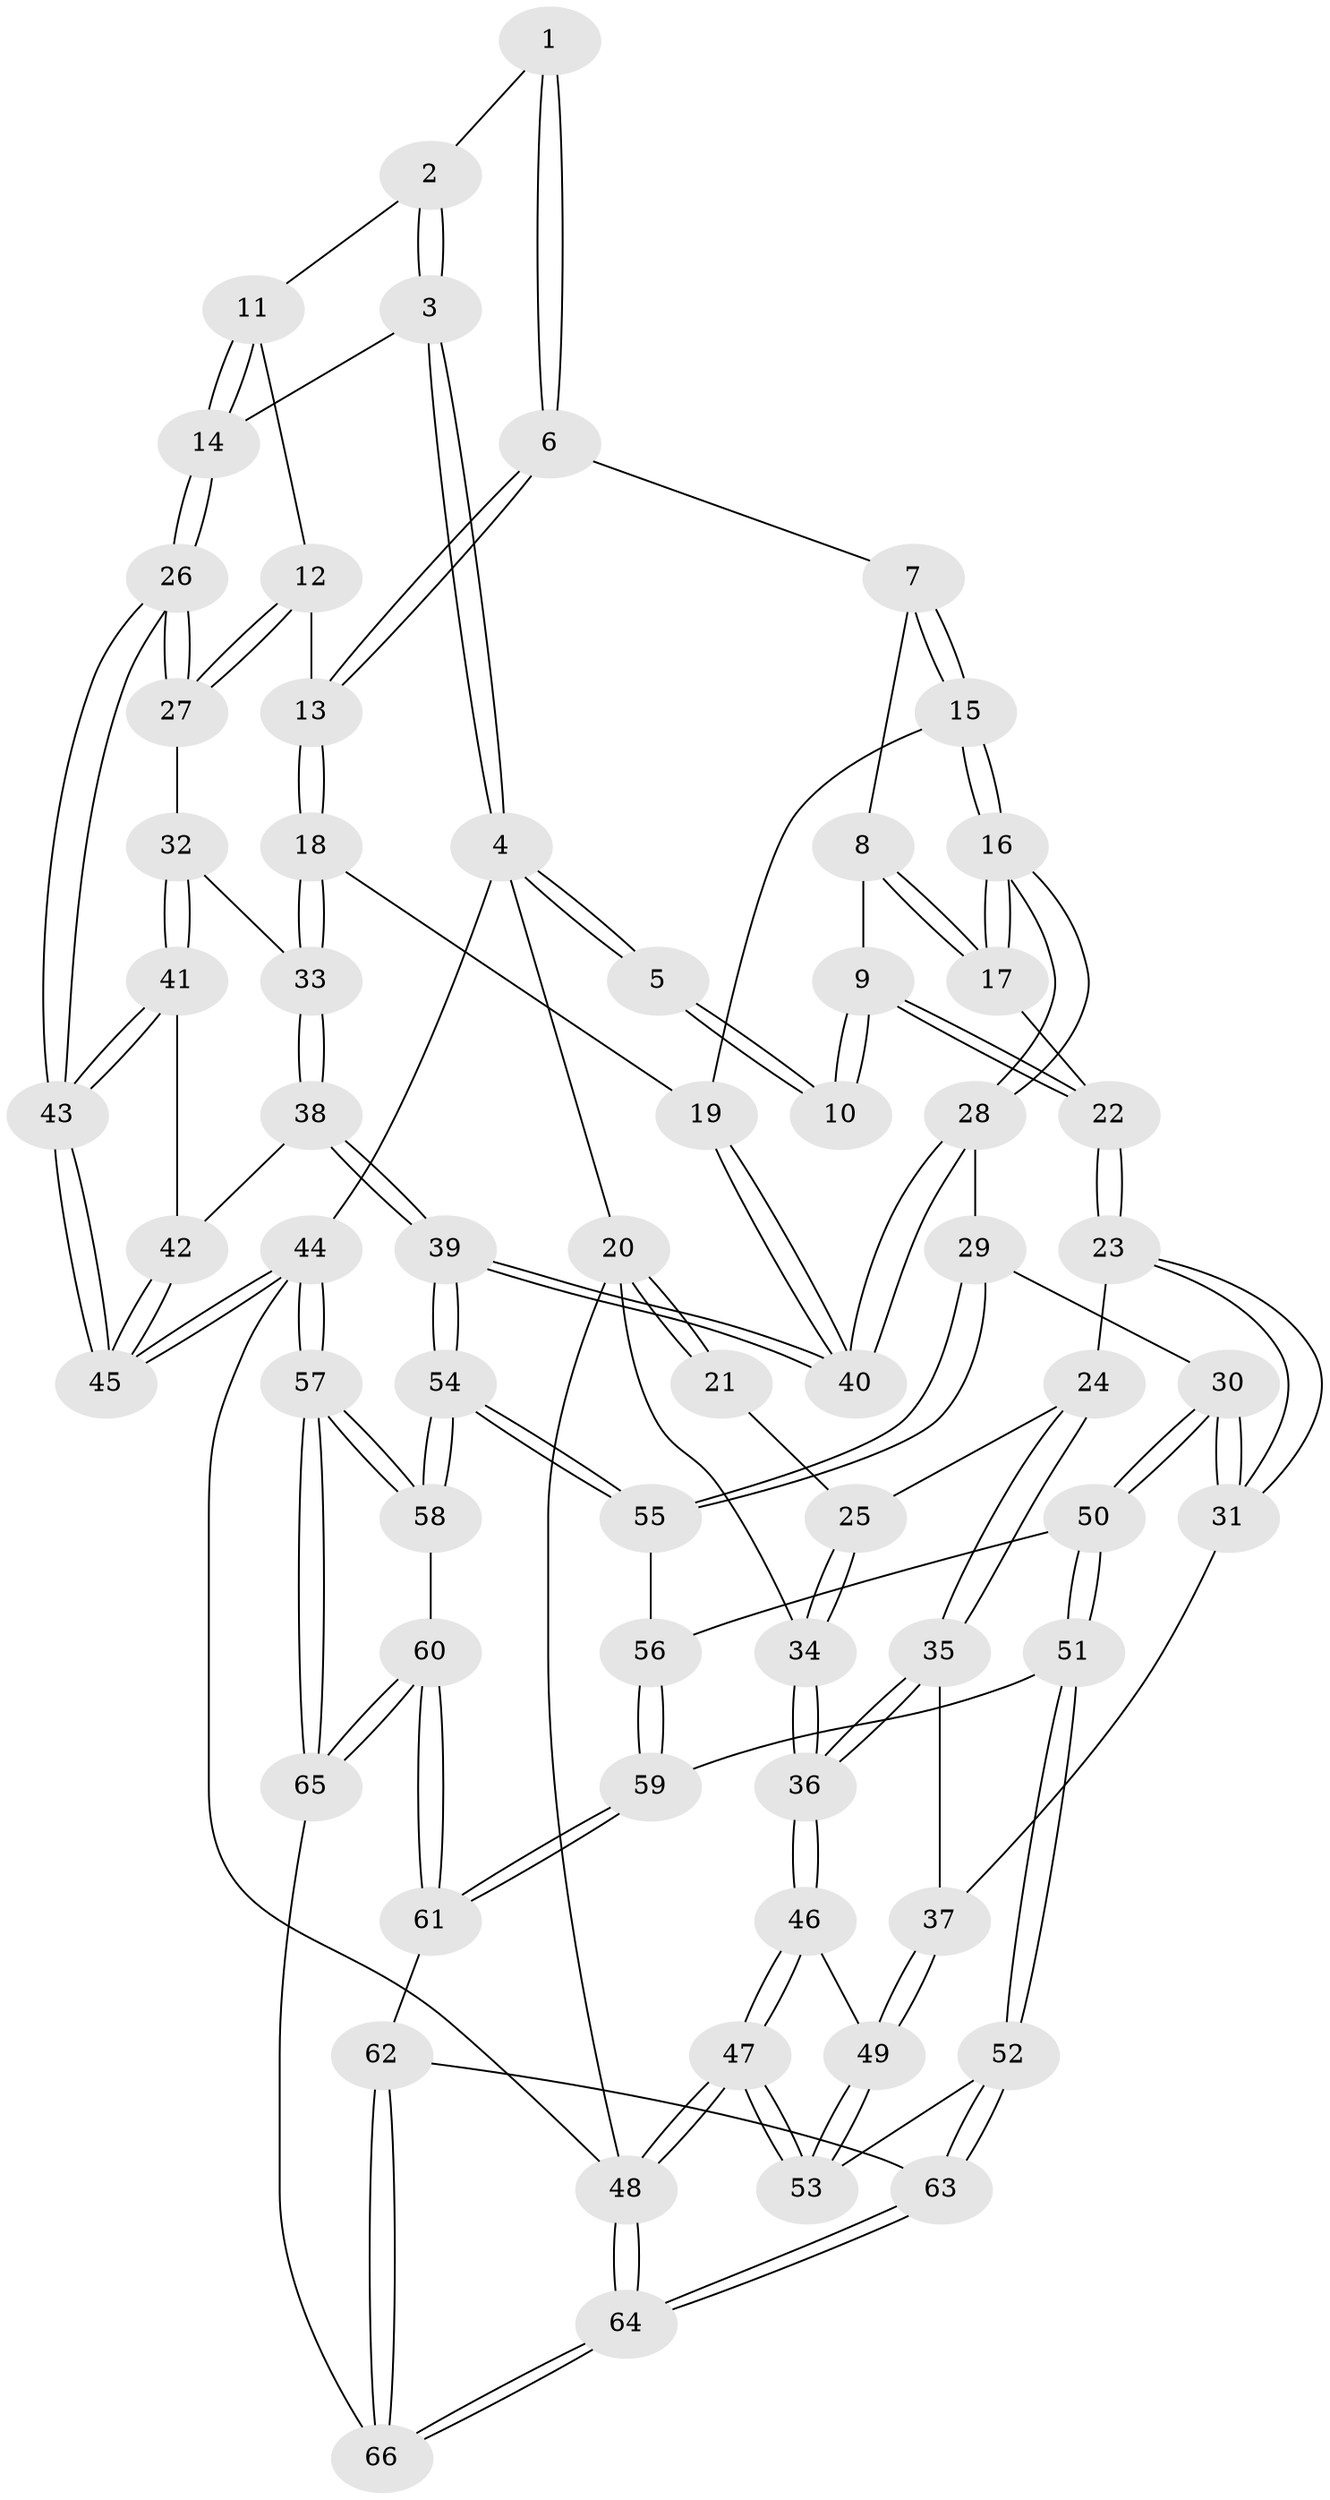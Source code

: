 // Generated by graph-tools (version 1.1) at 2025/03/03/09/25 03:03:19]
// undirected, 66 vertices, 162 edges
graph export_dot {
graph [start="1"]
  node [color=gray90,style=filled];
  1 [pos="+0.7687411510889484+0"];
  2 [pos="+0.9114169811620995+0.11105493498405596"];
  3 [pos="+1+0"];
  4 [pos="+1+0"];
  5 [pos="+0.7675642325001718+0"];
  6 [pos="+0.7433265524240598+0.10656660566674896"];
  7 [pos="+0.655045543177338+0.14094582566510433"];
  8 [pos="+0.652821945131607+0.13948133470429164"];
  9 [pos="+0.3078313549585951+0"];
  10 [pos="+0.3025538049479288+0"];
  11 [pos="+0.9155413089689122+0.15778747715022212"];
  12 [pos="+0.911552350751066+0.17811796162694454"];
  13 [pos="+0.773161935557861+0.16353480592255282"];
  14 [pos="+1+0"];
  15 [pos="+0.5899524184416909+0.23884602026967208"];
  16 [pos="+0.5204978840254124+0.29316112917057713"];
  17 [pos="+0.44541170411054215+0.12779703380805493"];
  18 [pos="+0.7691186044577264+0.22653819537087658"];
  19 [pos="+0.7108217478888808+0.24770393629903378"];
  20 [pos="+0+0"];
  21 [pos="+0.17756778319508926+0"];
  22 [pos="+0.3109243904447457+0"];
  23 [pos="+0.26268316796429436+0.1635756788203838"];
  24 [pos="+0.11502254906807084+0.25193590581951447"];
  25 [pos="+0.08996972500587808+0.2298287710723902"];
  26 [pos="+1+0.3144464925981309"];
  27 [pos="+0.9764508932267187+0.2690855529020842"];
  28 [pos="+0.506490952708722+0.401197274445907"];
  29 [pos="+0.48093656403838797+0.4094869266800924"];
  30 [pos="+0.38146368460283603+0.4265574626688151"];
  31 [pos="+0.28756728861326936+0.3739728457466838"];
  32 [pos="+0.904125357626904+0.29997918839898424"];
  33 [pos="+0.775537723433691+0.24107578329748897"];
  34 [pos="+0+0.24131372536316958"];
  35 [pos="+0.1286435182916575+0.32572031987114075"];
  36 [pos="+0+0.3087336718864986"];
  37 [pos="+0.18665601385691913+0.3896057999586078"];
  38 [pos="+0.7225825796698154+0.5057906851671953"];
  39 [pos="+0.7031658260458642+0.5194278003333829"];
  40 [pos="+0.6151381341418432+0.4605980371050258"];
  41 [pos="+0.7784922418708505+0.4797698977546034"];
  42 [pos="+0.7322508613210937+0.5021493804772761"];
  43 [pos="+1+0.45448909136807214"];
  44 [pos="+1+1"];
  45 [pos="+1+0.6856369945447971"];
  46 [pos="+0+0.39285800026679374"];
  47 [pos="+0+0.8043184963605438"];
  48 [pos="+0+1"];
  49 [pos="+0.14463588451311085+0.43220696938147485"];
  50 [pos="+0.36666729089872757+0.46226935994128543"];
  51 [pos="+0.1113299486963646+0.7151228783997406"];
  52 [pos="+0.10604225692145315+0.7162159757799007"];
  53 [pos="+0.07763824643900659+0.7137712267838099"];
  54 [pos="+0.7131124547387777+0.6957685722143133"];
  55 [pos="+0.45737792572892294+0.7066959196248037"];
  56 [pos="+0.3776691169890093+0.7350959438286325"];
  57 [pos="+1+1"];
  58 [pos="+0.7558554020590659+0.7829704697299181"];
  59 [pos="+0.37007068055470893+0.7431567277929385"];
  60 [pos="+0.43614836490916853+0.8868605136076737"];
  61 [pos="+0.40213474671947597+0.859640543323187"];
  62 [pos="+0.3096207203823998+0.9222460765277419"];
  63 [pos="+0.2664475734938757+0.9432702999977616"];
  64 [pos="+0.1542006541153347+1"];
  65 [pos="+0.5015313632442348+1"];
  66 [pos="+0.48157982247739656+1"];
  1 -- 2;
  1 -- 6;
  1 -- 6;
  2 -- 3;
  2 -- 3;
  2 -- 11;
  3 -- 4;
  3 -- 4;
  3 -- 14;
  4 -- 5;
  4 -- 5;
  4 -- 20;
  4 -- 44;
  5 -- 10;
  5 -- 10;
  6 -- 7;
  6 -- 13;
  6 -- 13;
  7 -- 8;
  7 -- 15;
  7 -- 15;
  8 -- 9;
  8 -- 17;
  8 -- 17;
  9 -- 10;
  9 -- 10;
  9 -- 22;
  9 -- 22;
  11 -- 12;
  11 -- 14;
  11 -- 14;
  12 -- 13;
  12 -- 27;
  12 -- 27;
  13 -- 18;
  13 -- 18;
  14 -- 26;
  14 -- 26;
  15 -- 16;
  15 -- 16;
  15 -- 19;
  16 -- 17;
  16 -- 17;
  16 -- 28;
  16 -- 28;
  17 -- 22;
  18 -- 19;
  18 -- 33;
  18 -- 33;
  19 -- 40;
  19 -- 40;
  20 -- 21;
  20 -- 21;
  20 -- 34;
  20 -- 48;
  21 -- 25;
  22 -- 23;
  22 -- 23;
  23 -- 24;
  23 -- 31;
  23 -- 31;
  24 -- 25;
  24 -- 35;
  24 -- 35;
  25 -- 34;
  25 -- 34;
  26 -- 27;
  26 -- 27;
  26 -- 43;
  26 -- 43;
  27 -- 32;
  28 -- 29;
  28 -- 40;
  28 -- 40;
  29 -- 30;
  29 -- 55;
  29 -- 55;
  30 -- 31;
  30 -- 31;
  30 -- 50;
  30 -- 50;
  31 -- 37;
  32 -- 33;
  32 -- 41;
  32 -- 41;
  33 -- 38;
  33 -- 38;
  34 -- 36;
  34 -- 36;
  35 -- 36;
  35 -- 36;
  35 -- 37;
  36 -- 46;
  36 -- 46;
  37 -- 49;
  37 -- 49;
  38 -- 39;
  38 -- 39;
  38 -- 42;
  39 -- 40;
  39 -- 40;
  39 -- 54;
  39 -- 54;
  41 -- 42;
  41 -- 43;
  41 -- 43;
  42 -- 45;
  42 -- 45;
  43 -- 45;
  43 -- 45;
  44 -- 45;
  44 -- 45;
  44 -- 57;
  44 -- 57;
  44 -- 48;
  46 -- 47;
  46 -- 47;
  46 -- 49;
  47 -- 48;
  47 -- 48;
  47 -- 53;
  47 -- 53;
  48 -- 64;
  48 -- 64;
  49 -- 53;
  49 -- 53;
  50 -- 51;
  50 -- 51;
  50 -- 56;
  51 -- 52;
  51 -- 52;
  51 -- 59;
  52 -- 53;
  52 -- 63;
  52 -- 63;
  54 -- 55;
  54 -- 55;
  54 -- 58;
  54 -- 58;
  55 -- 56;
  56 -- 59;
  56 -- 59;
  57 -- 58;
  57 -- 58;
  57 -- 65;
  57 -- 65;
  58 -- 60;
  59 -- 61;
  59 -- 61;
  60 -- 61;
  60 -- 61;
  60 -- 65;
  60 -- 65;
  61 -- 62;
  62 -- 63;
  62 -- 66;
  62 -- 66;
  63 -- 64;
  63 -- 64;
  64 -- 66;
  64 -- 66;
  65 -- 66;
}
